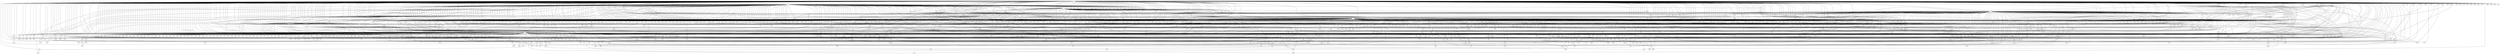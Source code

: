 graph G {
   8 -- 834
   8 -- 322
   8 -- 139
   8 -- 523
   8 -- 11
   8 -- 430
   8 -- 526
   8 -- 14
   8 -- 229
   8 -- 549
   8 -- 37
   8 -- 341
   8 -- 21
   8 -- 55
   8 -- 375
   8 -- 695
   8 -- 183
   8 -- 543
   8 -- 31
   8 -- 893
   8 -- 381
   8 -- 690
   8 -- 626
   8 -- 909
   8 -- 397
   8 -- 845
   8 -- 333
   8 -- 376
   8 -- 824
   8 -- 312
   8 -- 361
   8 -- 425
   8 -- 553
   8 -- 41
   8 -- 540
   8 -- 220
   8 -- 60
   8 -- 124
   8 -- 99
   8 -- 611
   8 -- 163
   8 -- 675
   8 -- 345
   8 -- 281
   8 -- 870
   8 -- 358
   8 -- 719
   8 -- 112
   8 -- 672
   8 -- 44
   8 -- 876
   8 -- 364
   8 -- 683
   8 -- 402
   8 -- 84
   8 -- 327
   8 -- 692
   8 -- 180
   8 -- 118
   8 -- 342
   8 -- 410
   8 -- 414
   8 -- 670
   8 -- 158
   8 -- 126
   8 -- 446
   8 -- 59
   8 -- 571
   8 -- 712
   8 -- 200
   8 -- 319
   8 -- 145
   8 -- 657
   8 -- 721
   8 -- 209
   8 -- 226
   8 -- 528
   8 -- 751
   8 -- 239
   8 -- 679
   8 -- 705
   8 -- 919
   8 -- 407
   8 -- 245
   8 -- 659
   8 -- 536
   8 -- 899
   8 -- 387
   8 -- 69
   8 -- 581
   8 -- 616
   8 -- 119
   8 -- 819
   8 -- 307
   8 -- 707
   8 -- 195
   8 -- 283
   8 -- 466
   8 -- 680
   8 -- 168
   8 -- 614
   8 -- 102
   8 -- 545
   8 -- 33
   8 -- 648
   8 -- 136
   8 -- 491
   8 -- 608
   8 -- 96
   8 -- 817
   8 -- 305
   8 -- 743
   8 -- 231
   8 -- 519
   8 -- 710
   8 -- 198
   8 -- 238
   8 -- 644
   8 -- 154
   8 -- 666
   8 -- 628
   8 -- 205
   8 -- 717
   8 -- 222
   8 -- 729
   8 -- 217
   8 -- 840
   8 -- 328
   8 -- 462
   8 -- 769
   8 -- 257
   8 -- 498
   8 -- 841
   8 -- 329
   8 -- 473
   8 -- 49
   8 -- 720
   8 -- 613
   8 -- 194
   8 -- 105
   8 -- 617
   8 -- 508
   8 -- 487
   8 -- 368
   8 -- 22
   8 -- 534
   8 -- 511
   8 -- 88
   8 -- 883
   8 -- 371
   8 -- 731
   8 -- 216
   8 -- 535
   8 -- 818
   8 -- 306
   8 -- 676
   8 -- 647
   8 -- 862
   8 -- 350
   8 -- 858
   8 -- 346
   8 -- 610
   8 -- 386
   8 -- 900
   8 -- 388
   8 -- 605
   8 -- 93
   8 -- 563
   8 -- 51
   8 -- 166
   8 -- 165
   8 -- 643
   8 -- 908
   8 -- 396
   8 -- 331
   8 -- 468
   8 -- 772
   8 -- 260
   8 -- 349
   8 -- 547
   8 -- 35
   8 -- 761
   8 -- 249
   8 -- 404
   8 -- 385
   8 -- 627
   8 -- 134
   8 -- 320
   8 -- 424
   8 -- 228
   8 -- 40
   8 -- 373
   8 -- 516
   8 -- 739
   8 -- 263
   8 -- 565
   8 -- 836
   8 -- 324
   8 -- 658
   8 -- 146
   8 -- 445
   8 -- 189
   8 -- 546
   8 -- 682
   8 -- 170
   8 -- 662
   8 -- 585
   8 -- 79
   8 -- 497
   8 -- 542
   8 -- 344
   8 -- 518
   8 -- 233
   8 -- 142
   8 -- 67
   8 -- 619
   8 -- 499
   8 -- 599
   8 -- 159
   8 -- 618
   8 -- 66
   8 -- 300
   8 -- 237
   8 -- 749
   8 -- 520
   8 -- 606
   8 -- 94
   8 -- 435
   8 -- 744
   8 -- 232
   8 -- 437
   8 -- 456
   8 -- 204
   8 -- 441
   8 -- 641
   8 -- 129
   8 -- 453
   8 -- 879
   8 -- 367
   8 -- 191
   8 -- 256
   8 -- 149
   8 -- 478
   8 -- 521
   8 -- 45
   8 -- 921
   8 -- 409
   8 -- 370
   8 -- 649
   8 -- 665
   8 -- 746
   8 -- 735
   8 -- 223
   8 -- 696
   8 -- 482
   8 -- 582
   8 -- 502
   8 -- 504
   8 -- 428
   8 -- 13
   8 -- 507
   8 -- 864
   8 -- 352
   8 -- 95
   8 -- 635
   8 -- 123
   8 -- 815
   8 -- 303
   8 -- 537
   8 -- 860
   8 -- 348
   8 -- 781
   8 -- 269
   8 -- 601
   8 -- 89
   8 -- 652
   8 -- 442
   8 -- 725
   8 -- 109
   8 -- 432
   8 -- 264
   8 -- 181
   8 -- 693
   8 -- 63
   8 -- 72
   8 -- 584
   8 -- 668
   8 -- 156
   8 -- 416
   8 -- 356
   8 -- 215
   8 -- 485
   8 -- 800
   8 -- 288
   8 -- 90
   8 -- 602
   8 -- 318
   8 -- 764
   8 -- 848
   8 -- 336
   8 -- 977
   8 -- 465
   8 -- 778
   8 -- 266
   8 -- 852
   8 -- 340
   8 -- 603
   8 -- 293
   8 -- 503
   8 -- 522
   8 -- 620
   8 -- 713
   8 -- 201
   8 -- 29
   8 -- 394
   8 -- 57
   8 -- 566
   8 -- 475
   8 -- 791
   8 -- 279
   8 -- 395
   8 -- 36
   8 -- 280
   8 -- 86
   8 -- 598
   8 -- 597
   8 -- 495
   8 -- 493
   8 -- 851
   8 -- 339
   8 -- 469
   8 -- 859
   8 -- 347
   8 -- 780
   8 -- 467
   8 -- 433
   8 -- 789
   8 -- 274
   8 -- 786
   8 -- 197
   8 -- 901
   8 -- 389
   8 -- 448
   8 -- 955
   8 -- 443
   8 -- 564
   8 -- 121
   8 -- 866
   8 -- 354
   8 -- 590
   8 -- 103
   8 -- 762
   8 -- 609
   8 -- 58
   8 -- 392
   8 -- 752
   8 -- 779
   8 -- 429
   8 -- 459
   8 -- 770
   8 -- 258
   8 -- 653
   8 -- 934
   8 -- 422
   8 -- 698
   8 -- 113
   8 -- 182
   8 -- 694
   8 -- 127
   8 -- 639
   8 -- 494
   8 -- 810
   8 -- 774
   8 -- 271
   8 -- 783
   8 -- 230
   8 -- 801
   8 -- 289
   8 -- 849
   8 -- 337
   8 -- 612
   8 -- 120
   8 -- 138
   8 -- 529
   8 -- 790
   8 -- 314
   8 -- 826
   8 -- 362
   8 -- 62
   8 -- 560
   8 -- 202
   8 -- 26
   8 -- 42
   8 -- 554
   8 -- 427
   8 -- 211
   8 -- 813
   8 -- 489
   8 -- 568
   8 -- 687
   8 -- 161
   8 -- 122
   8 -- 527
   8 -- 797
   8 -- 756
   8 -- 833
   8 -- 130
   8 -- 317
   8 -- 829
   8 -- 844
   8 -- 330
   8 -- 842
   8 -- 411
   8 -- 807
   8 -- 273
   8 -- 486
   8 -- 896
   8 -- 384
   8 -- 863
   8 -- 253
   8 -- 117
   8 -- 655
   8 -- 669
   8 -- 894
   8 -- 382
   8 -- 895
   8 -- 925
   8 -- 413
   8 -- 881
   8 -- 803
   8 -- 892
   8 -- 847
   8 -- 902
   8 -- 206
   8 -- 913
   8 -- 760
   8 -- 918
   8 -- 890
   8 -- 910
   8 -- 872
   8 -- 920
   8 -- 235
   8 -- 586
   8 -- 196
   8 -- 911
   8 -- 878
   8 -- 938
   8 -- 32
   8 -- 809
   8 -- 562
   8 -- 929
   8 -- 174
   8 -- 905
   8 -- 933
   8 -- 80
   8 -- 963
   8 -- 969
   8 -- 869
   8 -- 982
   64 -- 838
   64 -- 326
   64 -- 646
   64 -- 137
   64 -- 777
   64 -- 73
   64 -- 768
   64 -- 512
   64 -- 959
   64 -- 447
   64 -- 255
   64 -- 151
   64 -- 451
   64 -- 579
   64 -- 587
   64 -- 75
   64 -- 715
   64 -- 203
   64 -- 133
   64 -- 645
   64 -- 773
   64 -- 261
   64 -- 332
   64 -- 559
   64 -- 604
   64 -- 92
   64 -- 476
   64 -- 792
   64 -- 177
   64 -- 335
   64 -- 748
   64 -- 236
   64 -- 808
   64 -- 296
   64 -- 552
   64 -- 700
   64 -- 444
   64 -- 688
   64 -- 132
   64 -- 580
   64 -- 544
   64 -- 532
   64 -- 788
   64 -- 244
   64 -- 685
   64 -- 173
   64 -- 193
   64 -- 65
   64 -- 250
   64 -- 378
   64 -- 114
   64 -- 434
   64 -- 85
   64 -- 405
   64 -- 706
   64 -- 733
   64 -- 285
   64 -- 439
   64 -- 210
   64 -- 135
   64 -- 583
   64 -- 539
   64 -- 505
   64 -- 891
   64 -- 379
   64 -- 615
   64 -- 723
   64 -- 97
   64 -- 366
   64 -- 741
   64 -- 143
   64 -- 595
   64 -- 513
   64 -- 740
   64 -- 912
   64 -- 400
   64 -- 436
   64 -- 393
   64 -- 506
   64 -- 823
   64 -- 311
   64 -- 234
   64 -- 377
   64 -- 750
   64 -- 438
   64 -- 632
   64 -- 625
   64 -- 169
   64 -- 681
   64 -- 321
   64 -- 806
   64 -- 524
   64 -- 185
   64 -- 477
   64 -- 87
   64 -- 654
   64 -- 227
   64 -- 794
   64 -- 282
   64 -- 742
   64 -- 650
   64 -- 78
   64 -- 251
   64 -- 763
   64 -- 471
   64 -- 607
   64 -- 110
   64 -- 622
   64 -- 931
   64 -- 419
   64 -- 492
   64 -- 116
   64 -- 240
   64 -- 241
   64 -- 753
   64 -- 147
   64 -- 483
   64 -- 886
   64 -- 374
   64 -- 461
   64 -- 812
   64 -- 247
   64 -- 631
   64 -- 290
   64 -- 702
   64 -- 355
   64 -- 674
   64 -- 81
   64 -- 270
   64 -- 555
   64 -- 98
   64 -- 530
   64 -- 450
   64 -- 172
   64 -- 164
   64 -- 903
   64 -- 391
   64 -- 472
   64 -- 634
   64 -- 754
   64 -- 701
   64 -- 677
   64 -- 943
   64 -- 431
   64 -- 830
   64 -- 569
   64 -- 822
   64 -- 284
   64 -- 246
   64 -- 758
   64 -- 726
   64 -- 538
   64 -- 325
   64 -- 837
   64 -- 703
   64 -- 153
   64 -- 589
   64 -- 415
   64 -- 292
   64 -- 481
   64 -- 699
   64 -- 550
   64 -- 533
   64 -- 401
   64 -- 776
   64 -- 814
   64 -- 484
   64 -- 629
   64 -- 403
   64 -- 591
   64 -- 820
   64 -- 734
   64 -- 496
   64 -- 82
   64 -- 737
   64 -- 192
   64 -- 561
   64 -- 624
   64 -- 509
   64 -- 101
   64 -- 728
   64 -- 304
   64 -- 816
   64 -- 531
   64 -- 714
   64 -- 556
   64 -- 510
   64 -- 420
   64 -- 178
   64 -- 426
   64 -- 765
   64 -- 131
   64 -- 873
   64 -- 515
   64 -- 152
   64 -- 664
   64 -- 578
   64 -- 76
   64 -- 747
   64 -- 440
   64 -- 357
   64 -- 208
   64 -- 277
   64 -- 686
   64 -- 278
   64 -- 832
   64 -- 148
   64 -- 888
   64 -- 787
   64 -- 856
   64 -- 784
   64 -- 724
   64 -- 212
   64 -- 884
   64 -- 254
   64 -- 299
   64 -- 570
   64 -- 525
   64 -- 128
   64 -- 390
   64 -- 295
   64 -- 514
   64 -- 898
   64 -- 877
   64 -- 125
   64 -- 517
   64 -- 488
   64 -- 479
   64 -- 875
   64 -- 827
   64 -- 916
   64 -- 906
   64 -- 805
   64 -- 882
   64 -- 732
   64 -- 452
   64 -- 600
   64 -- 798
   64 -- 259
   64 -- 953
   64 -- 100
   64 -- 417
   64 -- 957
   64 -- 949
   64 -- 871
   64 -- 573
   64 -- 987
   0 -- 9
   0 -- 577
   0 -- 65
   0 -- 513
   0 -- 1
   0 -- 74
   0 -- 10
   0 -- 578
   0 -- 66
   0 -- 514
   0 -- 2
   0 -- 515
   0 -- 3
   0 -- 516
   0 -- 4
   0 -- 582
   0 -- 70
   0 -- 6
   0 -- 519
   0 -- 7
   0 -- 72
   0 -- 8
   0 -- 587
   0 -- 75
   0 -- 11
   0 -- 524
   0 -- 12
   0 -- 78
   0 -- 526
   0 -- 14
   0 -- 591
   0 -- 79
   0 -- 527
   0 -- 15
   0 -- 81
   0 -- 17
   0 -- 531
   0 -- 19
   0 -- 532
   0 -- 20
   0 -- 82
   0 -- 530
   0 -- 18
   0 -- 533
   0 -- 21
   0 -- 23
   0 -- 24
   0 -- 604
   0 -- 92
   0 -- 28
   0 -- 605
   0 -- 93
   0 -- 29
   0 -- 606
   0 -- 94
   0 -- 30
   0 -- 97
   0 -- 33
   0 -- 34
   0 -- 550
   0 -- 38
   0 -- 616
   0 -- 104
   0 -- 552
   0 -- 40
   0 -- 44
   0 -- 557
   0 -- 45
   0 -- 46
   0 -- 559
   0 -- 47
   0 -- 554
   0 -- 42
   0 -- 562
   0 -- 50
   0 -- 563
   0 -- 51
   0 -- 52
   0 -- 565
   0 -- 53
   0 -- 566
   0 -- 54
   0 -- 59
   0 -- 572
   0 -- 60
   0 -- 573
   0 -- 61
   0 -- 62
   0 -- 64
   0 -- 80
   0 -- 55
   0 -- 89
   0 -- 69
   0 -- 603
   0 -- 91
   0 -- 101
   0 -- 612
   0 -- 100
   0 -- 615
   0 -- 103
   0 -- 621
   0 -- 109
   0 -- 622
   0 -- 110
   0 -- 624
   0 -- 112
   0 -- 626
   0 -- 114
   0 -- 116
   0 -- 631
   0 -- 119
   0 -- 121
   0 -- 634
   0 -- 122
   0 -- 98
   0 -- 637
   0 -- 125
   0 -- 126
   0 -- 127
   0 -- 640
   0 -- 128
   0 -- 118
   0 -- 130
   0 -- 131
   0 -- 645
   0 -- 133
   0 -- 646
   0 -- 134
   0 -- 648
   0 -- 136
   0 -- 650
   0 -- 138
   0 -- 139
   0 -- 652
   0 -- 140
   0 -- 148
   0 -- 665
   0 -- 153
   0 -- 659
   0 -- 147
   0 -- 156
   0 -- 157
   0 -- 155
   0 -- 674
   0 -- 162
   0 -- 670
   0 -- 158
   0 -- 163
   0 -- 676
   0 -- 164
   0 -- 166
   0 -- 664
   0 -- 152
   0 -- 170
   0 -- 683
   0 -- 171
   0 -- 685
   0 -- 173
   0 -- 681
   0 -- 169
   0 -- 686
   0 -- 174
   0 -- 688
   0 -- 176
   0 -- 689
   0 -- 177
   0 -- 181
   0 -- 182
   0 -- 185
   0 -- 702
   0 -- 190
   0 -- 195
   0 -- 704
   0 -- 192
   0 -- 708
   0 -- 196
   0 -- 706
   0 -- 194
   0 -- 692
   0 -- 180
   0 -- 198
   0 -- 200
   0 -- 713
   0 -- 201
   0 -- 197
   0 -- 204
   0 -- 719
   0 -- 207
   0 -- 193
   0 -- 725
   0 -- 213
   0 -- 214
   0 -- 728
   0 -- 216
   0 -- 724
   0 -- 212
   0 -- 221
   0 -- 736
   0 -- 224
   0 -- 227
   0 -- 230
   0 -- 232
   0 -- 234
   0 -- 747
   0 -- 235
   0 -- 748
   0 -- 236
   0 -- 750
   0 -- 238
   0 -- 752
   0 -- 240
   0 -- 241
   0 -- 244
   0 -- 737
   0 -- 225
   0 -- 757
   0 -- 245
   0 -- 759
   0 -- 247
   0 -- 758
   0 -- 246
   0 -- 172
   0 -- 249
   0 -- 751
   0 -- 239
   0 -- 251
   0 -- 250
   0 -- 248
   0 -- 764
   0 -- 252
   0 -- 254
   0 -- 255
   0 -- 257
   0 -- 258
   0 -- 771
   0 -- 259
   0 -- 253
   0 -- 775
   0 -- 263
   0 -- 776
   0 -- 264
   0 -- 268
   0 -- 781
   0 -- 269
   0 -- 785
   0 -- 273
   0 -- 275
   0 -- 276
   0 -- 280
   0 -- 794
   0 -- 282
   0 -- 773
   0 -- 261
   0 -- 210
   0 -- 805
   0 -- 293
   0 -- 294
   0 -- 807
   0 -- 295
   0 -- 810
   0 -- 298
   0 -- 813
   0 -- 301
   0 -- 790
   0 -- 278
   0 -- 814
   0 -- 302
   0 -- 817
   0 -- 305
   0 -- 818
   0 -- 306
   0 -- 797
   0 -- 285
   0 -- 307
   0 -- 820
   0 -- 308
   0 -- 311
   0 -- 827
   0 -- 315
   0 -- 829
   0 -- 317
   0 -- 802
   0 -- 290
   0 -- 816
   0 -- 304
   0 -- 316
   0 -- 836
   0 -- 324
   0 -- 796
   0 -- 284
   0 -- 837
   0 -- 325
   0 -- 327
   0 -- 328
   0 -- 329
   0 -- 804
   0 -- 292
   0 -- 848
   0 -- 336
   0 -- 318
   0 -- 338
   0 -- 851
   0 -- 339
   0 -- 342
   0 -- 343
   0 -- 337
   0 -- 347
   0 -- 326
   0 -- 860
   0 -- 348
   0 -- 861
   0 -- 349
   0 -- 350
   0 -- 299
   0 -- 867
   0 -- 355
   0 -- 360
   0 -- 362
   0 -- 808
   0 -- 296
   0 -- 363
   0 -- 364
   0 -- 365
   0 -- 869
   0 -- 357
   0 -- 368
   0 -- 370
   0 -- 372
   0 -- 373
   0 -- 375
   0 -- 378
   0 -- 381
   0 -- 382
   0 -- 384
   0 -- 385
   0 -- 387
   0 -- 388
   0 -- 871
   0 -- 359
   0 -- 389
   0 -- 390
   0 -- 392
   0 -- 393
   0 -- 396
   0 -- 377
   0 -- 399
   0 -- 406
   0 -- 407
   0 -- 410
   0 -- 414
   0 -- 408
   0 -- 412
   0 -- 415
   0 -- 401
   0 -- 400
   0 -- 417
   0 -- 421
   0 -- 420
   0 -- 394
   0 -- 403
   0 -- 419
   0 -- 426
   0 -- 427
   0 -- 430
   0 -- 376
   0 -- 432
   0 -- 436
   0 -- 439
   0 -- 441
   0 -- 444
   0 -- 438
   0 -- 447
   0 -- 437
   0 -- 449
   0 -- 429
   0 -- 452
   0 -- 455
   0 -- 456
   0 -- 459
   0 -- 460
   0 -- 461
   0 -- 465
   0 -- 457
   0 -- 471
   0 -- 472
   0 -- 473
   0 -- 434
   0 -- 479
   0 -- 482
   0 -- 484
   0 -- 486
   0 -- 483
   0 -- 431
   0 -- 477
   0 -- 475
   0 -- 440
   0 -- 492
   0 -- 493
   0 -- 494
   0 -- 495
   0 -- 491
   0 -- 499
   0 -- 500
   0 -- 501
   0 -- 503
   0 -- 508
   0 -- 506
   0 -- 497
   0 -- 488
   0 -- 511
   0 -- 504
   0 -- 512
   0 -- 517
   0 -- 476
   0 -- 485
   0 -- 481
   0 -- 510
   0 -- 496
   0 -- 537
   0 -- 505
   0 -- 539
   0 -- 544
   0 -- 548
   0 -- 551
   0 -- 478
   0 -- 560
   0 -- 570
   0 -- 583
   0 -- 585
   0 -- 595
   0 -- 599
   0 -- 600
   0 -- 611
   0 -- 598
   0 -- 620
   0 -- 627
   0 -- 632
   0 -- 625
   0 -- 561
   0 -- 569
   0 -- 509
   0 -- 525
   0 -- 135
   0 -- 647
   0 -- 137
   0 -- 649
   0 -- 656
   0 -- 658
   0 -- 666
   0 -- 662
   0 -- 671
   0 -- 695
   0 -- 698
   0 -- 701
   0 -- 700
   0 -- 63
   0 -- 718
   0 -- 703
   0 -- 833
   0 -- 321
   0 -- 22
   0 -- 715
   0 -- 332
   0 -- 107
   0 -- 178
   0 -- 727
   0 -- 847
   0 -- 335
   0 -- 418
   0 -- 729
   0 -- 555
   0 -- 43
   0 -- 740
   0 -- 374
   0 -- 743
   0 -- 745
   0 -- 732
   0 -- 607
   0 -- 749
   0 -- 450
   0 -- 451
   0 -- 538
   0 -- 772
   0 -- 56
   0 -- 777
   0 -- 768
   0 -- 786
   0 -- 754
   0 -- 270
   0 -- 588
   0 -- 208
   0 -- 793
   0 -- 799
   0 -- 803
   0 -- 463
   0 -- 812
   0 -- 480
   0 -- 822
   0 -- 825
   0 -- 826
   0 -- 821
   0 -- 831
   0 -- 832
   0 -- 272
   0 -- 834
   0 -- 842
   0 -- 845
   0 -- 846
   0 -- 852
   0 -- 853
   0 -- 323
   0 -- 868
   0 -- 873
   0 -- 875
   0 -- 879
   0 -- 839
   0 -- 880
   0 -- 883
   0 -- 886
   0 -- 887
   0 -- 888
   0 -- 265
   0 -- 889
   0 -- 890
   0 -- 891
   0 -- 795
   0 -- 898
   0 -- 901
   0 -- 906
   0 -- 912
   0 -- 913
   0 -- 923
   0 -- 243
   0 -- 925
   0 -- 928
   0 -- 935
   0 -- 936
   0 -- 738
   0 -- 938
   0 -- 939
   0 -- 945
   0 -- 949
   0 -- 188
   0 -- 951
   0 -- 952
   0 -- 953
   0 -- 955
   0 -- 956
   0 -- 958
   0 -- 964
   0 -- 966
   0 -- 975
   0 -- 976
   0 -- 977
   0 -- 927
   0 -- 982
   0 -- 983
   0 -- 986
   0 -- 987
   0 -- 989
   0 -- 991
   1 -- 208
   1 -- 656
   1 -- 144
   1 -- 80
   1 -- 16
   1 -- 27
   1 -- 3
   1 -- 133
   1 -- 5
   1 -- 218
   1 -- 538
   1 -- 26
   1 -- 74
   1 -- 10
   1 -- 23
   1 -- 28
   1 -- 221
   1 -- 157
   1 -- 541
   1 -- 29
   1 -- 32
   1 -- 37
   1 -- 679
   1 -- 167
   1 -- 551
   1 -- 39
   1 -- 38
   1 -- 49
   1 -- 48
   1 -- 52
   1 -- 62
   1 -- 66
   1 -- 184
   1 -- 120
   1 -- 56
   1 -- 73
   1 -- 653
   1 -- 141
   1 -- 589
   1 -- 77
   1 -- 89
   1 -- 597
   1 -- 85
   1 -- 214
   1 -- 150
   1 -- 86
   1 -- 204
   1 -- 588
   1 -- 76
   1 -- 107
   1 -- 234
   1 -- 170
   1 -- 618
   1 -- 106
   1 -- 97
   1 -- 115
   1 -- 633
   1 -- 121
   1 -- 108
   1 -- 124
   1 -- 125
   1 -- 135
   1 -- 200
   1 -- 136
   1 -- 203
   1 -- 651
   1 -- 139
   1 -- 196
   1 -- 644
   1 -- 132
   1 -- 718
   1 -- 206
   1 -- 142
   1 -- 655
   1 -- 143
   1 -- 163
   1 -- 181
   1 -- 178
   1 -- 216
   1 -- 229
   1 -- 228
   1 -- 240
   1 -- 242
   1 -- 237
   1 -- 757
   1 -- 245
   1 -- 231
   1 -- 207
   1 -- 241
   1 -- 270
   1 -- 268
   1 -- 771
   1 -- 259
   1 -- 251
   1 -- 265
   1 -- 279
   1 -- 271
   1 -- 274
   1 -- 275
   1 -- 276
   1 -- 252
   1 -- 277
   1 -- 297
   1 -- 291
   1 -- 293
   1 -- 294
   1 -- 317
   1 -- 322
   1 -- 311
   1 -- 283
   1 -- 329
   1 -- 332
   1 -- 327
   1 -- 286
   1 -- 302
   1 -- 328
   1 -- 314
   1 -- 331
   1 -- 340
   1 -- 857
   1 -- 345
   1 -- 344
   1 -- 346
   1 -- 347
   1 -- 354
   1 -- 321
   1 -- 351
   1 -- 330
   1 -- 854
   1 -- 342
   1 -- 855
   1 -- 343
   1 -- 369
   1 -- 313
   1 -- 365
   1 -- 334
   1 -- 336
   1 -- 374
   1 -- 386
   1 -- 379
   1 -- 366
   1 -- 405
   1 -- 372
   1 -- 375
   1 -- 406
   1 -- 414
   1 -- 424
   1 -- 391
   1 -- 383
   1 -- 418
   1 -- 433
   1 -- 430
   1 -- 426
   1 -- 451
   1 -- 449
   1 -- 874
   1 -- 362
   1 -- 381
   1 -- 466
   1 -- 467
   1 -- 425
   1 -- 455
   1 -- 489
   1 -- 450
   1 -- 493
   1 -- 477
   1 -- 482
   1 -- 492
   1 -- 471
   1 -- 486
   1 -- 470
   1 -- 536
   1 -- 567
   1 -- 553
   1 -- 593
   1 -- 542
   1 -- 558
   1 -- 534
   1 -- 587
   1 -- 607
   1 -- 616
   1 -- 611
   1 -- 594
   1 -- 638
   1 -- 545
   1 -- 646
   1 -- 649
   1 -- 658
   1 -- 626
   1 -- 661
   1 -- 623
   1 -- 629
   1 -- 673
   1 -- 602
   1 -- 671
   1 -- 688
   1 -- 685
   1 -- 697
   1 -- 657
   1 -- 692
   1 -- 635
   1 -- 495
   1 -- 171
   1 -- 575
   1 -- 68
   1 -- 380
   1 -- 799
   1 -- 287
   1 -- 579
   1 -- 709
   1 -- 736
   1 -- 678
   1 -- 714
   1 -- 360
   1 -- 767
   1 -- 458
   1 -- 691
   1 -- 179
   1 -- 727
   1 -- 309
   1 -- 745
   1 -- 684
   1 -- 596
   1 -- 423
   1 -- 160
   1 -- 828
   1 -- 500
   1 -- 811
   1 -- 704
   1 -- 835
   1 -- 64
   1 -- 904
   1 -- 861
   1 -- 927
   1 -- 755
   1 -- 793
   1 -- 954
   1 -- 973
   1 -- 948
   2 -- 528
   2 -- 16
   2 -- 8
   2 -- 192
   2 -- 134
   2 -- 70
   2 -- 6
   2 -- 519
   2 -- 7
   2 -- 13
   2 -- 83
   2 -- 19
   2 -- 11
   2 -- 153
   2 -- 537
   2 -- 25
   2 -- 94
   2 -- 30
   2 -- 161
   2 -- 33
   2 -- 36
   2 -- 159
   2 -- 31
   2 -- 547
   2 -- 35
   2 -- 683
   2 -- 171
   2 -- 555
   2 -- 43
   2 -- 557
   2 -- 45
   2 -- 145
   2 -- 17
   2 -- 50
   2 -- 179
   2 -- 563
   2 -- 51
   2 -- 54
   2 -- 119
   2 -- 55
   2 -- 189
   2 -- 61
   2 -- 188
   2 -- 572
   2 -- 60
   2 -- 58
   2 -- 541
   2 -- 29
   2 -- 68
   2 -- 84
   2 -- 663
   2 -- 151
   2 -- 599
   2 -- 87
   2 -- 666
   2 -- 154
   2 -- 90
   2 -- 603
   2 -- 91
   2 -- 106
   2 -- 102
   2 -- 617
   2 -- 105
   2 -- 117
   2 -- 176
   2 -- 112
   2 -- 190
   2 -- 126
   2 -- 642
   2 -- 130
   2 -- 123
   2 -- 138
   2 -- 137
   2 -- 146
   2 -- 672
   2 -- 160
   2 -- 156
   2 -- 162
   2 -- 174
   2 -- 175
   2 -- 191
   2 -- 201
   2 -- 186
   2 -- 207
   2 -- 198
   2 -- 205
   2 -- 209
   2 -- 211
   2 -- 222
   2 -- 219
   2 -- 224
   2 -- 711
   2 -- 199
   2 -- 217
   2 -- 220
   2 -- 233
   2 -- 235
   2 -- 226
   2 -- 243
   2 -- 256
   2 -- 262
   2 -- 267
   2 -- 272
   2 -- 264
   2 -- 266
   2 -- 249
   2 -- 289
   2 -- 300
   2 -- 260
   2 -- 305
   2 -- 287
   2 -- 306
   2 -- 307
   2 -- 258
   2 -- 312
   2 -- 831
   2 -- 319
   2 -- 295
   2 -- 323
   2 -- 210
   2 -- 335
   2 -- 320
   2 -- 315
   2 -- 308
   2 -- 309
   2 -- 352
   2 -- 356
   2 -- 324
   2 -- 358
   2 -- 333
   2 -- 360
   2 -- 350
   2 -- 397
   2 -- 371
   2 -- 367
   2 -- 361
   2 -- 395
   2 -- 396
   2 -- 413
   2 -- 402
   2 -- 421
   2 -- 407
   2 -- 619
   2 -- 107
   2 -- 363
   2 -- 435
   2 -- 427
   2 -- 928
   2 -- 416
   2 -- 448
   2 -- 443
   2 -- 456
   2 -- 458
   2 -- 454
   2 -- 446
   2 -- 459
   2 -- 399
   2 -- 463
   2 -- 469
   2 -- 423
   2 -- 422
   2 -- 462
   2 -- 487
   2 -- 480
   2 -- 473
   2 -- 500
   2 -- 498
   2 -- 501
   2 -- 539
   2 -- 522
   2 -- 460
   2 -- 511
   2 -- 516
   2 -- 507
   2 -- 464
   2 -- 554
   2 -- 564
   2 -- 521
   2 -- 571
   2 -- 581
   2 -- 559
   2 -- 432
   2 -- 605
   2 -- 577
   2 -- 609
   2 -- 579
   2 -- 613
   2 -- 601
   2 -- 584
   2 -- 592
   2 -- 628
   2 -- 556
   2 -- 574
   2 -- 647
   2 -- 530
   2 -- 549
   2 -- 648
   2 -- 637
   2 -- 680
   2 -- 682
   2 -- 667
   2 -- 636
   2 -- 639
   2 -- 694
   2 -- 503
   2 -- 669
   2 -- 684
   2 -- 676
   2 -- 670
   2 -- 705
   2 -- 398
   2 -- 630
   2 -- 310
   2 -- 660
   2 -- 782
   2 -- 689
   2 -- 825
   2 -- 766
   2 -- 880
   2 -- 865
   2 -- 926
   3 -- 232
   3 -- 168
   3 -- 40
   3 -- 384
   3 -- 57
   3 -- 9
   3 -- 129
   3 -- 428
   3 -- 44
   3 -- 4
   3 -- 389
   3 -- 5
   3 -- 22
   3 -- 387
   3 -- 67
   3 -- 127
   3 -- 63
   3 -- 165
   3 -- 37
   3 -- 263
   3 -- 71
   3 -- 88
   3 -- 99
   3 -- 288
   3 -- 608
   3 -- 96
   3 -- 110
   3 -- 95
   3 -- 301
   3 -- 109
   3 -- 113
   3 -- 303
   3 -- 111
   3 -- 341
   3 -- 213
   3 -- 149
   3 -- 411
   3 -- 155
   3 -- 158
   3 -- 183
   3 -- 202
   3 -- 187
   3 -- 230
   3 -- 215
   3 -- 409
   3 -- 281
   3 -- 465
   3 -- 273
   3 -- 502
   3 -- 310
   3 -- 338
   3 -- 353
   3 -- 380
   3 -- 398
   3 -- 382
   3 -- 468
   3 -- 404
   3 -- 474
   3 -- 922
   3 -- 410
   3 -- 370
   3 -- 442
   3 -- 490
   3 -- 523
   3 -- 8
   3 -- 520
   3 -- 499
   3 -- 529
   3 -- 518
   3 -- 540
   3 -- 535
   3 -- 494
   3 -- 546
   3 -- 543
   3 -- 445
   3 -- 585
   3 -- 568
   3 -- 562
   3 -- 614
   3 -- 586
   3 -- 548
   3 -- 576
   3 -- 689
   3 -- 690
   3 -- 655
   3 -- 675
   3 -- 722
   3 -- 716
   3 -- 802
   3 -- 915
   4 -- 8
   4 -- 103
   4 -- 7
   4 -- 71
   4 -- 25
   4 -- 9
   4 -- 53
   5 -- 641
   5 -- 321
   5 -- 41
   5 -- 13
   5 -- 44
   5 -- 186
   5 -- 238
   5 -- 223
   5 -- 320
   5 -- 341
   5 -- 453
   5 -- 565
   5 -- 401
   5 -- 668
   5 -- 8
   6 -- 592
   6 -- 64
   6 -- 12
   6 -- 13
   7 -- 8
   7 -- 18
   7 -- 100
   7 -- 75
   7 -- 35
   7 -- 438
   9 -- 108
   10 -- 147
   10 -- 191
   11 -- 64
   11 -- 615
   11 -- 15
   11 -- 105
   12 -- 64
   12 -- 48
   12 -- 442
   13 -- 98
   13 -- 55
   13 -- 280
   14 -- 64
   14 -- 82
   15 -- 64
   15 -- 545
   15 -- 17
   15 -- 27
   16 -- 914
   17 -- 423
   17 -- 64
   17 -- 124
   17 -- 165
   17 -- 222
   18 -- 64
   18 -- 330
   19 -- 58
   19 -- 39
   20 -- 64
   20 -- 26
   21 -- 56
   21 -- 24
   21 -- 246
   21 -- 22
   21 -- 36
   21 -- 337
   22 -- 145
   23 -- 840
   23 -- 42
   23 -- 767
   24 -- 64
   24 -- 320
   24 -- 267
   24 -- 580
   25 -- 32
   27 -- 49
   28 -- 331
   28 -- 351
   29 -- 142
   30 -- 352
   30 -- 237
   31 -- 96
   33 -- 68
   33 -- 571
   34 -- 64
   34 -- 41
   34 -- 63
   35 -- 159
   35 -- 739
   35 -- 937
   36 -- 509
   39 -- 83
   39 -- 340
   39 -- 734
   40 -- 131
   40 -- 231
   40 -- 602
   41 -- 335
   41 -- 87
   41 -- 152
   42 -- 990
   43 -- 118
   43 -- 215
   43 -- 723
   44 -- 549
   44 -- 262
   44 -- 954
   45 -- 312
   45 -- 218
   46 -- 64
   46 -- 76
   47 -- 64
   47 -- 158
   48 -- 64
   49 -- 180
   49 -- 248
   49 -- 882
   50 -- 64
   51 -- 402
   51 -- 169
   52 -- 296
   52 -- 65
   52 -- 770
   53 -- 132
   53 -- 64
   53 -- 77
   53 -- 102
   54 -- 64
   54 -- 464
   54 -- 78
   54 -- 85
   55 -- 88
   56 -- 69
   56 -- 64
   58 -- 123
   58 -- 253
   58 -- 149
   58 -- 141
   58 -- 150
   58 -- 188
   58 -- 172
   58 -- 400
   59 -- 86
   60 -- 435
   60 -- 437
   60 -- 926
   60 -- 502
   61 -- 67
   62 -- 160
   62 -- 71
   62 -- 90
   63 -- 84
   65 -- 111
   65 -- 610
   66 -- 226
   66 -- 507
   67 -- 161
   68 -- 778
   68 -- 448
   70 -- 979
   70 -- 219
   70 -- 279
   71 -- 995
   72 -- 117
   72 -- 146
   73 -- 99
   74 -- 774
   75 -- 345
   75 -- 386
   77 -- 291
   78 -- 175
   78 -- 754
   79 -- 278
   79 -- 524
   80 -- 672
   81 -- 107
   81 -- 374
   81 -- 561
   82 -- 208
   83 -- 120
   83 -- 371
   84 -- 924
   85 -- 618
   86 -- 403
   86 -- 573
   87 -- 290
   87 -- 250
   87 -- 168
   89 -- 265
   89 -- 95
   89 -- 300
   90 -- 144
   91 -- 413
   93 -- 369
   93 -- 738
   95 -- 915
   95 -- 194
   96 -- 167
   96 -- 220
   96 -- 288
   96 -- 730
   97 -- 193
   98 -- 274
   98 -- 366
   99 -- 569
   99 -- 129
   99 -- 187
   100 -- 217
   102 -- 137
   103 -- 579
   103 -- 969
   105 -- 287
   105 -- 766
   106 -- 202
   106 -- 225
   107 -- 113
   107 -- 140
   108 -- 285
   110 -- 260
   110 -- 625
   111 -- 233
   111 -- 518
   111 -- 597
   113 -- 205
   114 -- 211
   114 -- 115
   114 -- 135
   115 -- 367
   118 -- 811
   120 -- 716
   121 -- 896
   121 -- 189
   121 -- 206
   122 -- 143
   123 -- 746
   124 -- 849
   126 -- 179
   126 -- 809
   129 -- 756
   130 -- 520
   131 -- 664
   131 -- 184
   131 -- 943
   135 -- 344
   137 -- 242
   138 -- 451
   139 -- 404
   140 -- 271
   141 -- 660
   142 -- 210
   142 -- 272
   143 -- 547
   143 -- 607
   144 -- 178
   144 -- 577
   145 -- 902
   145 -- 419
   146 -- 475
   147 -- 270
   149 -- 154
   149 -- 209
   149 -- 669
   152 -- 395
   154 -- 281
   154 -- 487
   156 -- 538
   156 -- 679
   157 -- 199
   157 -- 277
   159 -- 690
   161 -- 228
   162 -- 911
   164 -- 229
   165 -- 323
   166 -- 550
   166 -- 454
   167 -- 358
   167 -- 397
   167 -- 815
   167 -- 946
   168 -- 261
   169 -- 710
   172 -- 425
   173 -- 489
   174 -- 682
   174 -- 314
   175 -- 292
   176 -- 567
   178 -- 299
   178 -- 283
   179 -- 319
   179 -- 992
   181 -- 212
   184 -- 197
   185 -- 700
   186 -- 309
   186 -- 944
   187 -- 266
   189 -- 405
   190 -- 303
   191 -- 236
   191 -- 918
   192 -- 742
   194 -- 223
   195 -- 346
   195 -- 553
   196 -- 542
   197 -- 361
   197 -- 947
   198 -- 313
   199 -- 643
   200 -- 243
   201 -- 529
   203 -- 762
   207 -- 256
   207 -- 892
   208 -- 480
   209 -- 354
   213 -- 468
   217 -- 463
   217 -- 800
   218 -- 680
   221 -- 675
   222 -- 401
   223 -- 462
   224 -- 830
   225 -- 445
   225 -- 750
   226 -- 394
   228 -- 334
   230 -- 416
   231 -- 731
   232 -- 239
   232 -- 531
   232 -- 355
   232 -- 628
   232 -- 998
   233 -- 748
   237 -- 383
   238 -- 409
   241 -- 572
   244 -- 353
   244 -- 379
   249 -- 963
   254 -- 661
   255 -- 333
   255 -- 412
   256 -- 528
   257 -- 525
   257 -- 535
   257 -- 948
   259 -- 286
   259 -- 490
   259 -- 709
   261 -- 657
   262 -- 536
   264 -- 408
   265 -- 641
   265 -- 726
   265 -- 646
   266 -- 780
   266 -- 905
   268 -- 322
   268 -- 523
   269 -- 576
   269 -- 424
   269 -- 575
   269 -- 622
   270 -- 841
   272 -- 450
   274 -- 714
   274 -- 391
   275 -- 428
   276 -- 316
   277 -- 289
   277 -- 326
   278 -- 855
   278 -- 478
   281 -- 284
   281 -- 665
   283 -- 318
   284 -- 458
   284 -- 477
   285 -- 858
   288 -- 304
   289 -- 654
   290 -- 662
   292 -- 843
   293 -- 498
   294 -- 310
   294 -- 787
   295 -- 556
   297 -- 586
   300 -- 332
   304 -- 981
   305 -- 697
   306 -- 467
   306 -- 505
   308 -- 380
   309 -- 429
   310 -- 779
   311 -- 604
   316 -- 619
   317 -- 558
   318 -- 356
   319 -- 420
   321 -- 433
   326 -- 694
   326 -- 422
   327 -- 864
   327 -- 865
   327 -- 359
   328 -- 411
   331 -- 469
   332 -- 453
   334 -- 470
   335 -- 377
   335 -- 434
   335 -- 568
   338 -- 651
   340 -- 485
   340 -- 488
   340 -- 514
   341 -- 481
   341 -- 791
   341 -- 663
   341 -- 744
   342 -- 491
   344 -- 677
   346 -- 566
   349 -- 598
   350 -- 929
   351 -- 476
   351 -- 705
   351 -- 357
   351 -- 971
   354 -- 798
   355 -- 466
   355 -- 613
   357 -- 673
   357 -- 701
   361 -- 446
   364 -- 904
   367 -- 589
   367 -- 760
   367 -- 884
   368 -- 378
   368 -- 801
   374 -- 594
   374 -- 623
   375 -- 376
   376 -- 612
   380 -- 521
   381 -- 720
   381 -- 655
   386 -- 972
   388 -- 783
   391 -- 993
   393 -- 527
   393 -- 614
   394 -- 513
   395 -- 474
   395 -- 418
   395 -- 443
   395 -- 574
   396 -- 540
   397 -- 776
   397 -- 893
   398 -- 962
   400 -- 747
   401 -- 932
   402 -- 668
   402 -- 885
   408 -- 844
   410 -- 609
   412 -- 431
   412 -- 721
   414 -- 624
   415 -- 506
   415 -- 667
   416 -- 590
   417 -- 712
   418 -- 496
   419 -- 510
   423 -- 497
   427 -- 440
   429 -- 681
   430 -- 637
   434 -- 728
   435 -- 941
   437 -- 870
   439 -- 653
   440 -- 881
   440 -- 457
   440 -- 782
   441 -- 985
   442 -- 839
   443 -- 617
   446 -- 483
   446 -- 792
   447 -- 794
   457 -- 828
   457 -- 588
   460 -- 635
   460 -- 980
   462 -- 555
   463 -- 863
   468 -- 763
   469 -- 504
   473 -- 593
   474 -- 636
   474 -- 687
   475 -- 560
   477 -- 788
   477 -- 824
   477 -- 541
   479 -- 711
   488 -- 543
   490 -- 678
   490 -- 717
   494 -- 584
   494 -- 970
   496 -- 916
   497 -- 532
   499 -- 533
   500 -- 722
   501 -- 838
   508 -- 732
   509 -- 867
   513 -- 522
   513 -- 557
   517 -- 950
   521 -- 630
   522 -- 601
   526 -- 768
   529 -- 534
   536 -- 564
   539 -- 546
   541 -- 917
   545 -- 696
   548 -- 581
   551 -- 608
   551 -- 693
   552 -- 629
   552 -- 850
   553 -- 857
   553 -- 856
   556 -- 872
   560 -- 596
   566 -- 741
   572 -- 921
   589 -- 639
   591 -- 708
   591 -- 715
   592 -- 994
   595 -- 699
   596 -- 862
   597 -- 789
   607 -- 633
   614 -- 769
   620 -- 650
   622 -- 684
   624 -- 638
   624 -- 642
   624 -- 707
   625 -- 691
   627 -- 644
   627 -- 903
   627 -- 735
   629 -- 761
   629 -- 702
   629 -- 907
   635 -- 765
   648 -- 821
   650 -- 733
   650 -- 823
   659 -- 968
   663 -- 940
   667 -- 706
   668 -- 819
   672 -- 703
   673 -- 922
   674 -- 942
   678 -- 784
   683 -- 795
   686 -- 877
   696 -- 934
   698 -- 960
   701 -- 910
   702 -- 967
   705 -- 974
   709 -- 988
   711 -- 775
   718 -- 854
   718 -- 866
   720 -- 973
   722 -- 755
   722 -- 894
   730 -- 753
   740 -- 930
   748 -- 785
   749 -- 897
   750 -- 806
   756 -- 957
   760 -- 920
   761 -- 908
   762 -- 895
   768 -- 878
   768 -- 899
   781 -- 965
   785 -- 835
   794 -- 978
   808 -- 874
   825 -- 876
   836 -- 959
   842 -- 859
   845 -- 919
   851 -- 933
   866 -- 961
   870 -- 996
   877 -- 900
   878 -- 909
   882 -- 931
   929 -- 997
   953 -- 984
}
